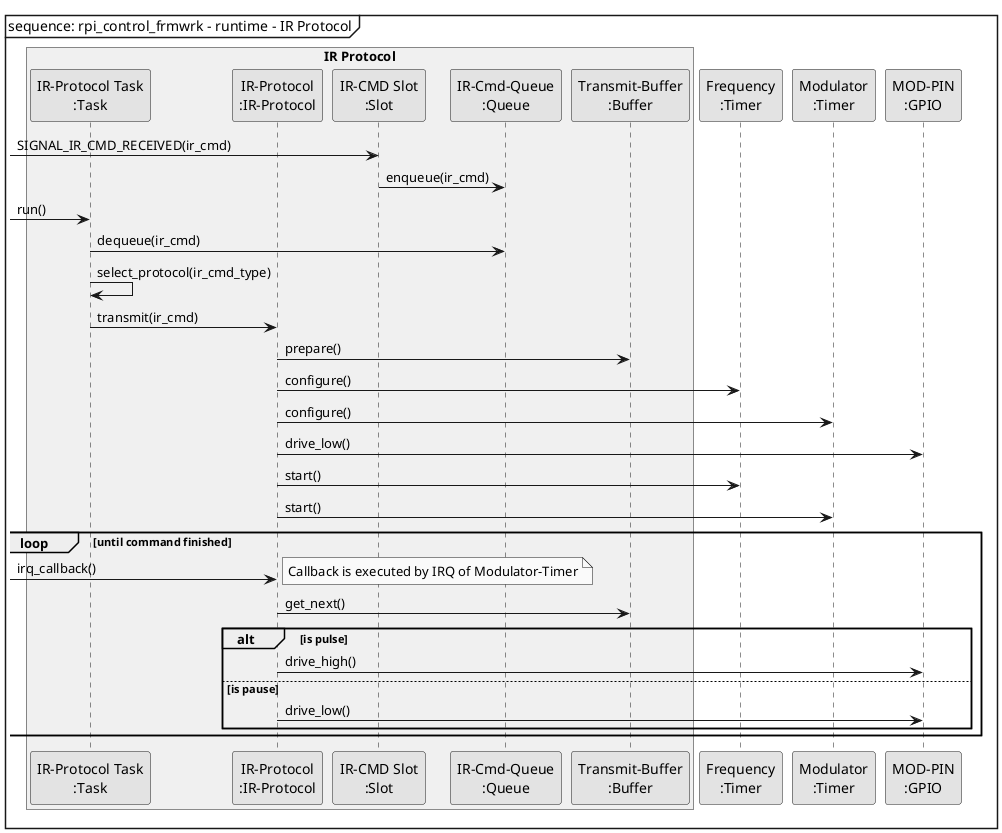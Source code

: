 @startuml rpi_control_frmwrk_uml_runtime_sequence_ir_protocol_interface

'***************************************************************************

skinparam monochrome true
skinparam linetype ortho

'***************************************************************************

mainframe sequence: rpi_control_frmwrk - runtime - IR Protocol

'***************************************************************************

box "IR Protocol" #F0F0F0
    participant "IR-Protocol Task\n:Task" as ir_protocol_task
    participant "IR-Protocol\n:IR-Protocol" as ir_protocol
    participant "IR-CMD Slot\n:Slot" as ir_cmd_slot
    participant "IR-Cmd-Queue\n:Queue" as ir_cmd_queue
    participant "Transmit-Buffer\n:Buffer" as ir_transmit_buffer
end box

participant "Frequency\n:Timer" as frequency
participant "Modulator\n:Timer" as modulator
participant "MOD-PIN\n:GPIO" as mod_gpio

'***************************************************************************

[-> ir_cmd_slot : SIGNAL_IR_CMD_RECEIVED(ir_cmd)
ir_cmd_slot -> ir_cmd_queue : enqueue(ir_cmd)

[-> ir_protocol_task : run()
ir_protocol_task -> ir_cmd_queue : dequeue(ir_cmd)
ir_protocol_task -> ir_protocol_task : select_protocol(ir_cmd_type)
ir_protocol_task -> ir_protocol : transmit(ir_cmd)

ir_protocol -> ir_transmit_buffer : prepare()
ir_protocol -> frequency : configure()
ir_protocol -> modulator : configure()

ir_protocol -> mod_gpio : drive_low()
ir_protocol -> frequency : start()
ir_protocol -> modulator : start()

loop until command finished
    [-> ir_protocol : irq_callback()

    note right
        Callback is executed by IRQ of Modulator-Timer
    end note

    ir_protocol -> ir_transmit_buffer : get_next()
    alt is pulse
        ir_protocol -> mod_gpio : drive_high()
    else is pause
        ir_protocol -> mod_gpio : drive_low()
    end
end

'***************************************************************************

@enduml

